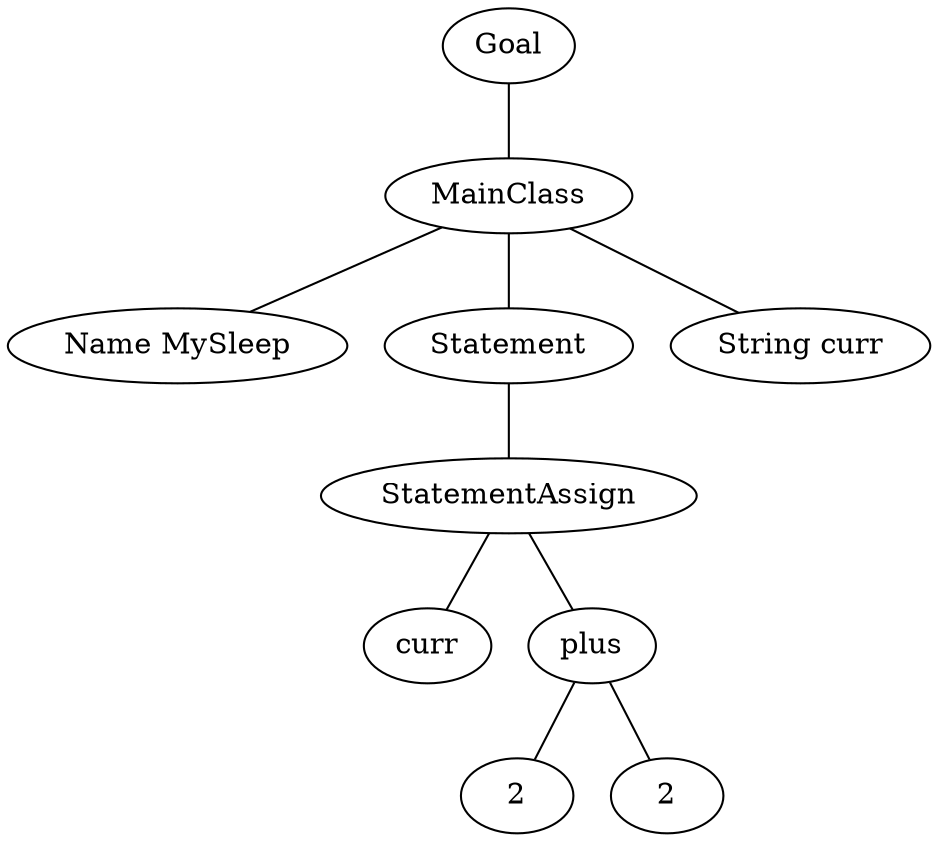 graph my_graph {
s2_29675984	[ label = "2"];
s2_29676048	[ label = "2"];
sGoal_29676448	[ label = "Goal"];
sMainClass_29676320	[ label = "MainClass"];
sName__MySleep_29676320	[ label = "Name MySleep"];
sStatementAssign_29676224	[ label = "StatementAssign"];
sStatement_29676320	[ label = "Statement"];
sString__curr_29676320	[ label = "String curr"];
scurr_29676224	[ label = "curr"];
splus_29676112	[ label = "plus"];
	sGoal_29676448 -- sMainClass_29676320;
	sMainClass_29676320 -- sName__MySleep_29676320;
	sMainClass_29676320 -- sString__curr_29676320;
	sMainClass_29676320 -- sStatement_29676320;
	sStatementAssign_29676224 -- scurr_29676224;
	sStatementAssign_29676224 -- splus_29676112;
	sStatement_29676320 -- sStatementAssign_29676224;
	splus_29676112 -- s2_29675984;
	splus_29676112 -- s2_29676048;
}
